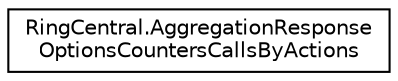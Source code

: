 digraph "Graphical Class Hierarchy"
{
 // LATEX_PDF_SIZE
  edge [fontname="Helvetica",fontsize="10",labelfontname="Helvetica",labelfontsize="10"];
  node [fontname="Helvetica",fontsize="10",shape=record];
  rankdir="LR";
  Node0 [label="RingCentral.AggregationResponse\lOptionsCountersCallsByActions",height=0.2,width=0.4,color="black", fillcolor="white", style="filled",URL="$classRingCentral_1_1AggregationResponseOptionsCountersCallsByActions.html",tooltip=" "];
}
